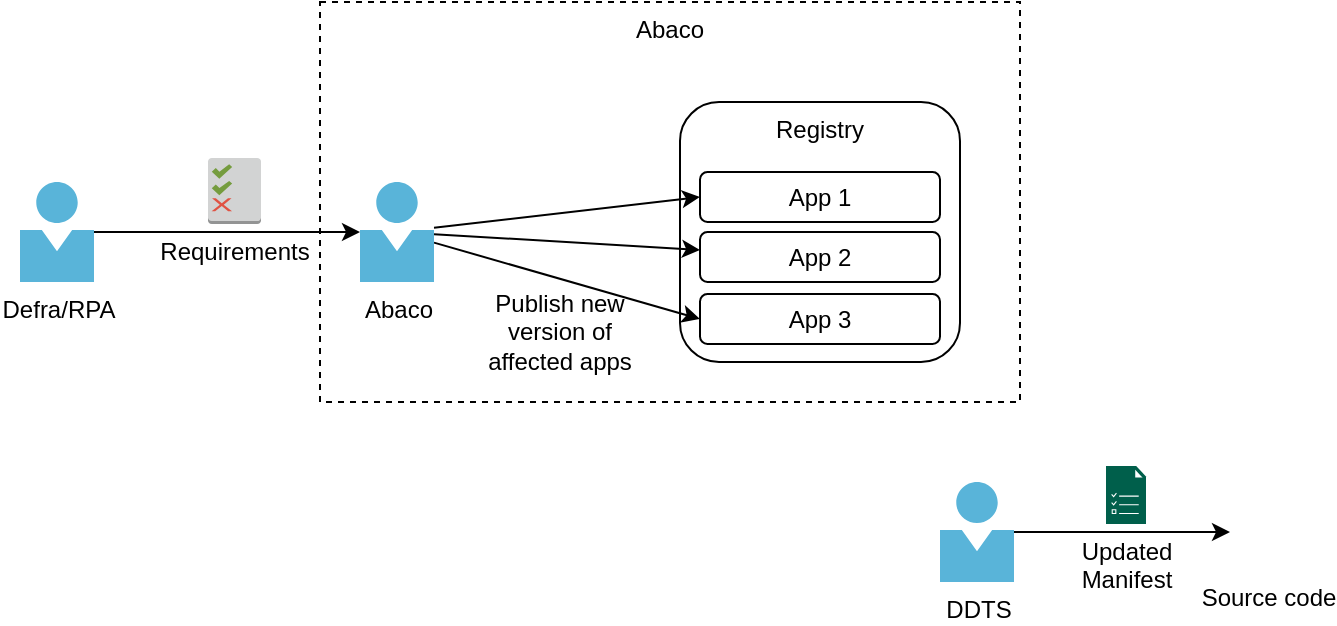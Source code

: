 <mxfile version="22.1.5" type="github">
  <diagram name="Page-1" id="TDVQcHVt3rfcRqhtHT62">
    <mxGraphModel dx="2026" dy="1145" grid="1" gridSize="10" guides="1" tooltips="1" connect="1" arrows="1" fold="1" page="1" pageScale="1" pageWidth="850" pageHeight="1100" math="0" shadow="0">
      <root>
        <mxCell id="0" />
        <mxCell id="1" parent="0" />
        <mxCell id="z3zrKt3jgerHkWOfx8Rd-16" value="Abaco" style="rounded=0;whiteSpace=wrap;html=1;dashed=1;verticalAlign=top;" vertex="1" parent="1">
          <mxGeometry x="190" y="230" width="350" height="200" as="geometry" />
        </mxCell>
        <mxCell id="z3zrKt3jgerHkWOfx8Rd-8" value="Registry" style="rounded=1;whiteSpace=wrap;html=1;verticalAlign=top;" vertex="1" parent="1">
          <mxGeometry x="370" y="280" width="140" height="130" as="geometry" />
        </mxCell>
        <mxCell id="z3zrKt3jgerHkWOfx8Rd-3" value="" style="edgeStyle=orthogonalEdgeStyle;rounded=0;orthogonalLoop=1;jettySize=auto;html=1;" edge="1" parent="1" source="z3zrKt3jgerHkWOfx8Rd-1" target="z3zrKt3jgerHkWOfx8Rd-2">
          <mxGeometry relative="1" as="geometry" />
        </mxCell>
        <mxCell id="z3zrKt3jgerHkWOfx8Rd-1" value="Defra/RPA" style="image;sketch=0;aspect=fixed;html=1;points=[];align=center;fontSize=12;image=img/lib/mscae/Person.svg;" vertex="1" parent="1">
          <mxGeometry x="40" y="320" width="37" height="50" as="geometry" />
        </mxCell>
        <mxCell id="z3zrKt3jgerHkWOfx8Rd-9" style="rounded=0;orthogonalLoop=1;jettySize=auto;html=1;entryX=0;entryY=0.5;entryDx=0;entryDy=0;" edge="1" parent="1" source="z3zrKt3jgerHkWOfx8Rd-2" target="z3zrKt3jgerHkWOfx8Rd-5">
          <mxGeometry relative="1" as="geometry" />
        </mxCell>
        <mxCell id="z3zrKt3jgerHkWOfx8Rd-10" style="rounded=0;orthogonalLoop=1;jettySize=auto;html=1;" edge="1" parent="1" source="z3zrKt3jgerHkWOfx8Rd-2" target="z3zrKt3jgerHkWOfx8Rd-6">
          <mxGeometry relative="1" as="geometry" />
        </mxCell>
        <mxCell id="z3zrKt3jgerHkWOfx8Rd-11" style="rounded=0;orthogonalLoop=1;jettySize=auto;html=1;entryX=0;entryY=0.5;entryDx=0;entryDy=0;" edge="1" parent="1" source="z3zrKt3jgerHkWOfx8Rd-2" target="z3zrKt3jgerHkWOfx8Rd-7">
          <mxGeometry relative="1" as="geometry" />
        </mxCell>
        <mxCell id="z3zrKt3jgerHkWOfx8Rd-2" value="Abaco" style="image;sketch=0;aspect=fixed;html=1;points=[];align=center;fontSize=12;image=img/lib/mscae/Person.svg;" vertex="1" parent="1">
          <mxGeometry x="210" y="320" width="37" height="50" as="geometry" />
        </mxCell>
        <mxCell id="z3zrKt3jgerHkWOfx8Rd-4" value="Requirements" style="outlineConnect=0;dashed=0;verticalLabelPosition=bottom;verticalAlign=top;align=center;html=1;shape=mxgraph.aws3.permissions_2;fillColor=#D2D3D3;gradientColor=none;" vertex="1" parent="1">
          <mxGeometry x="134" y="308" width="26.5" height="33" as="geometry" />
        </mxCell>
        <mxCell id="z3zrKt3jgerHkWOfx8Rd-5" value="App 1" style="rounded=1;whiteSpace=wrap;html=1;" vertex="1" parent="1">
          <mxGeometry x="380" y="315" width="120" height="25" as="geometry" />
        </mxCell>
        <mxCell id="z3zrKt3jgerHkWOfx8Rd-6" value="App 2" style="rounded=1;whiteSpace=wrap;html=1;" vertex="1" parent="1">
          <mxGeometry x="380" y="345" width="120" height="25" as="geometry" />
        </mxCell>
        <mxCell id="z3zrKt3jgerHkWOfx8Rd-7" value="App 3" style="rounded=1;whiteSpace=wrap;html=1;" vertex="1" parent="1">
          <mxGeometry x="380" y="376" width="120" height="25" as="geometry" />
        </mxCell>
        <mxCell id="z3zrKt3jgerHkWOfx8Rd-15" value="Publish new version of affected apps" style="text;html=1;strokeColor=none;fillColor=none;align=center;verticalAlign=middle;whiteSpace=wrap;rounded=0;" vertex="1" parent="1">
          <mxGeometry x="270" y="380" width="80" height="30" as="geometry" />
        </mxCell>
        <mxCell id="z3zrKt3jgerHkWOfx8Rd-21" style="edgeStyle=orthogonalEdgeStyle;rounded=0;orthogonalLoop=1;jettySize=auto;html=1;" edge="1" parent="1" source="z3zrKt3jgerHkWOfx8Rd-17" target="z3zrKt3jgerHkWOfx8Rd-20">
          <mxGeometry relative="1" as="geometry" />
        </mxCell>
        <mxCell id="z3zrKt3jgerHkWOfx8Rd-17" value="DDTS" style="image;sketch=0;aspect=fixed;html=1;points=[];align=center;fontSize=12;image=img/lib/mscae/Person.svg;" vertex="1" parent="1">
          <mxGeometry x="500" y="470" width="37" height="50" as="geometry" />
        </mxCell>
        <mxCell id="z3zrKt3jgerHkWOfx8Rd-18" value="Updated&lt;br&gt;Manifest" style="sketch=0;pointerEvents=1;shadow=0;dashed=0;html=1;strokeColor=none;fillColor=#005F4B;labelPosition=center;verticalLabelPosition=bottom;verticalAlign=top;align=center;outlineConnect=0;shape=mxgraph.veeam2.task_list;" vertex="1" parent="1">
          <mxGeometry x="583" y="462" width="20" height="29" as="geometry" />
        </mxCell>
        <mxCell id="z3zrKt3jgerHkWOfx8Rd-20" value="Source code" style="shape=image;html=1;verticalAlign=top;verticalLabelPosition=bottom;labelBackgroundColor=#ffffff;imageAspect=0;aspect=fixed;image=https://cdn1.iconfinder.com/data/icons/picons-social/57/github_rounded-128.png" vertex="1" parent="1">
          <mxGeometry x="645" y="476" width="38" height="38" as="geometry" />
        </mxCell>
      </root>
    </mxGraphModel>
  </diagram>
</mxfile>
